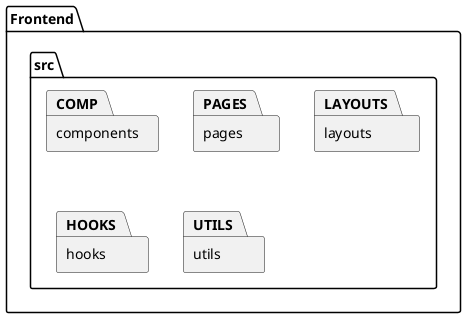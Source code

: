 @startuml frontend-package
package "Frontend" as FE {
  package "src" as SRC {
    package "components" as COMP
    package "pages" as PAGES
    package "layouts" as LAYOUTS
    package "hooks" as HOOKS
    package "utils" as UTILS
  }
}
@enduml